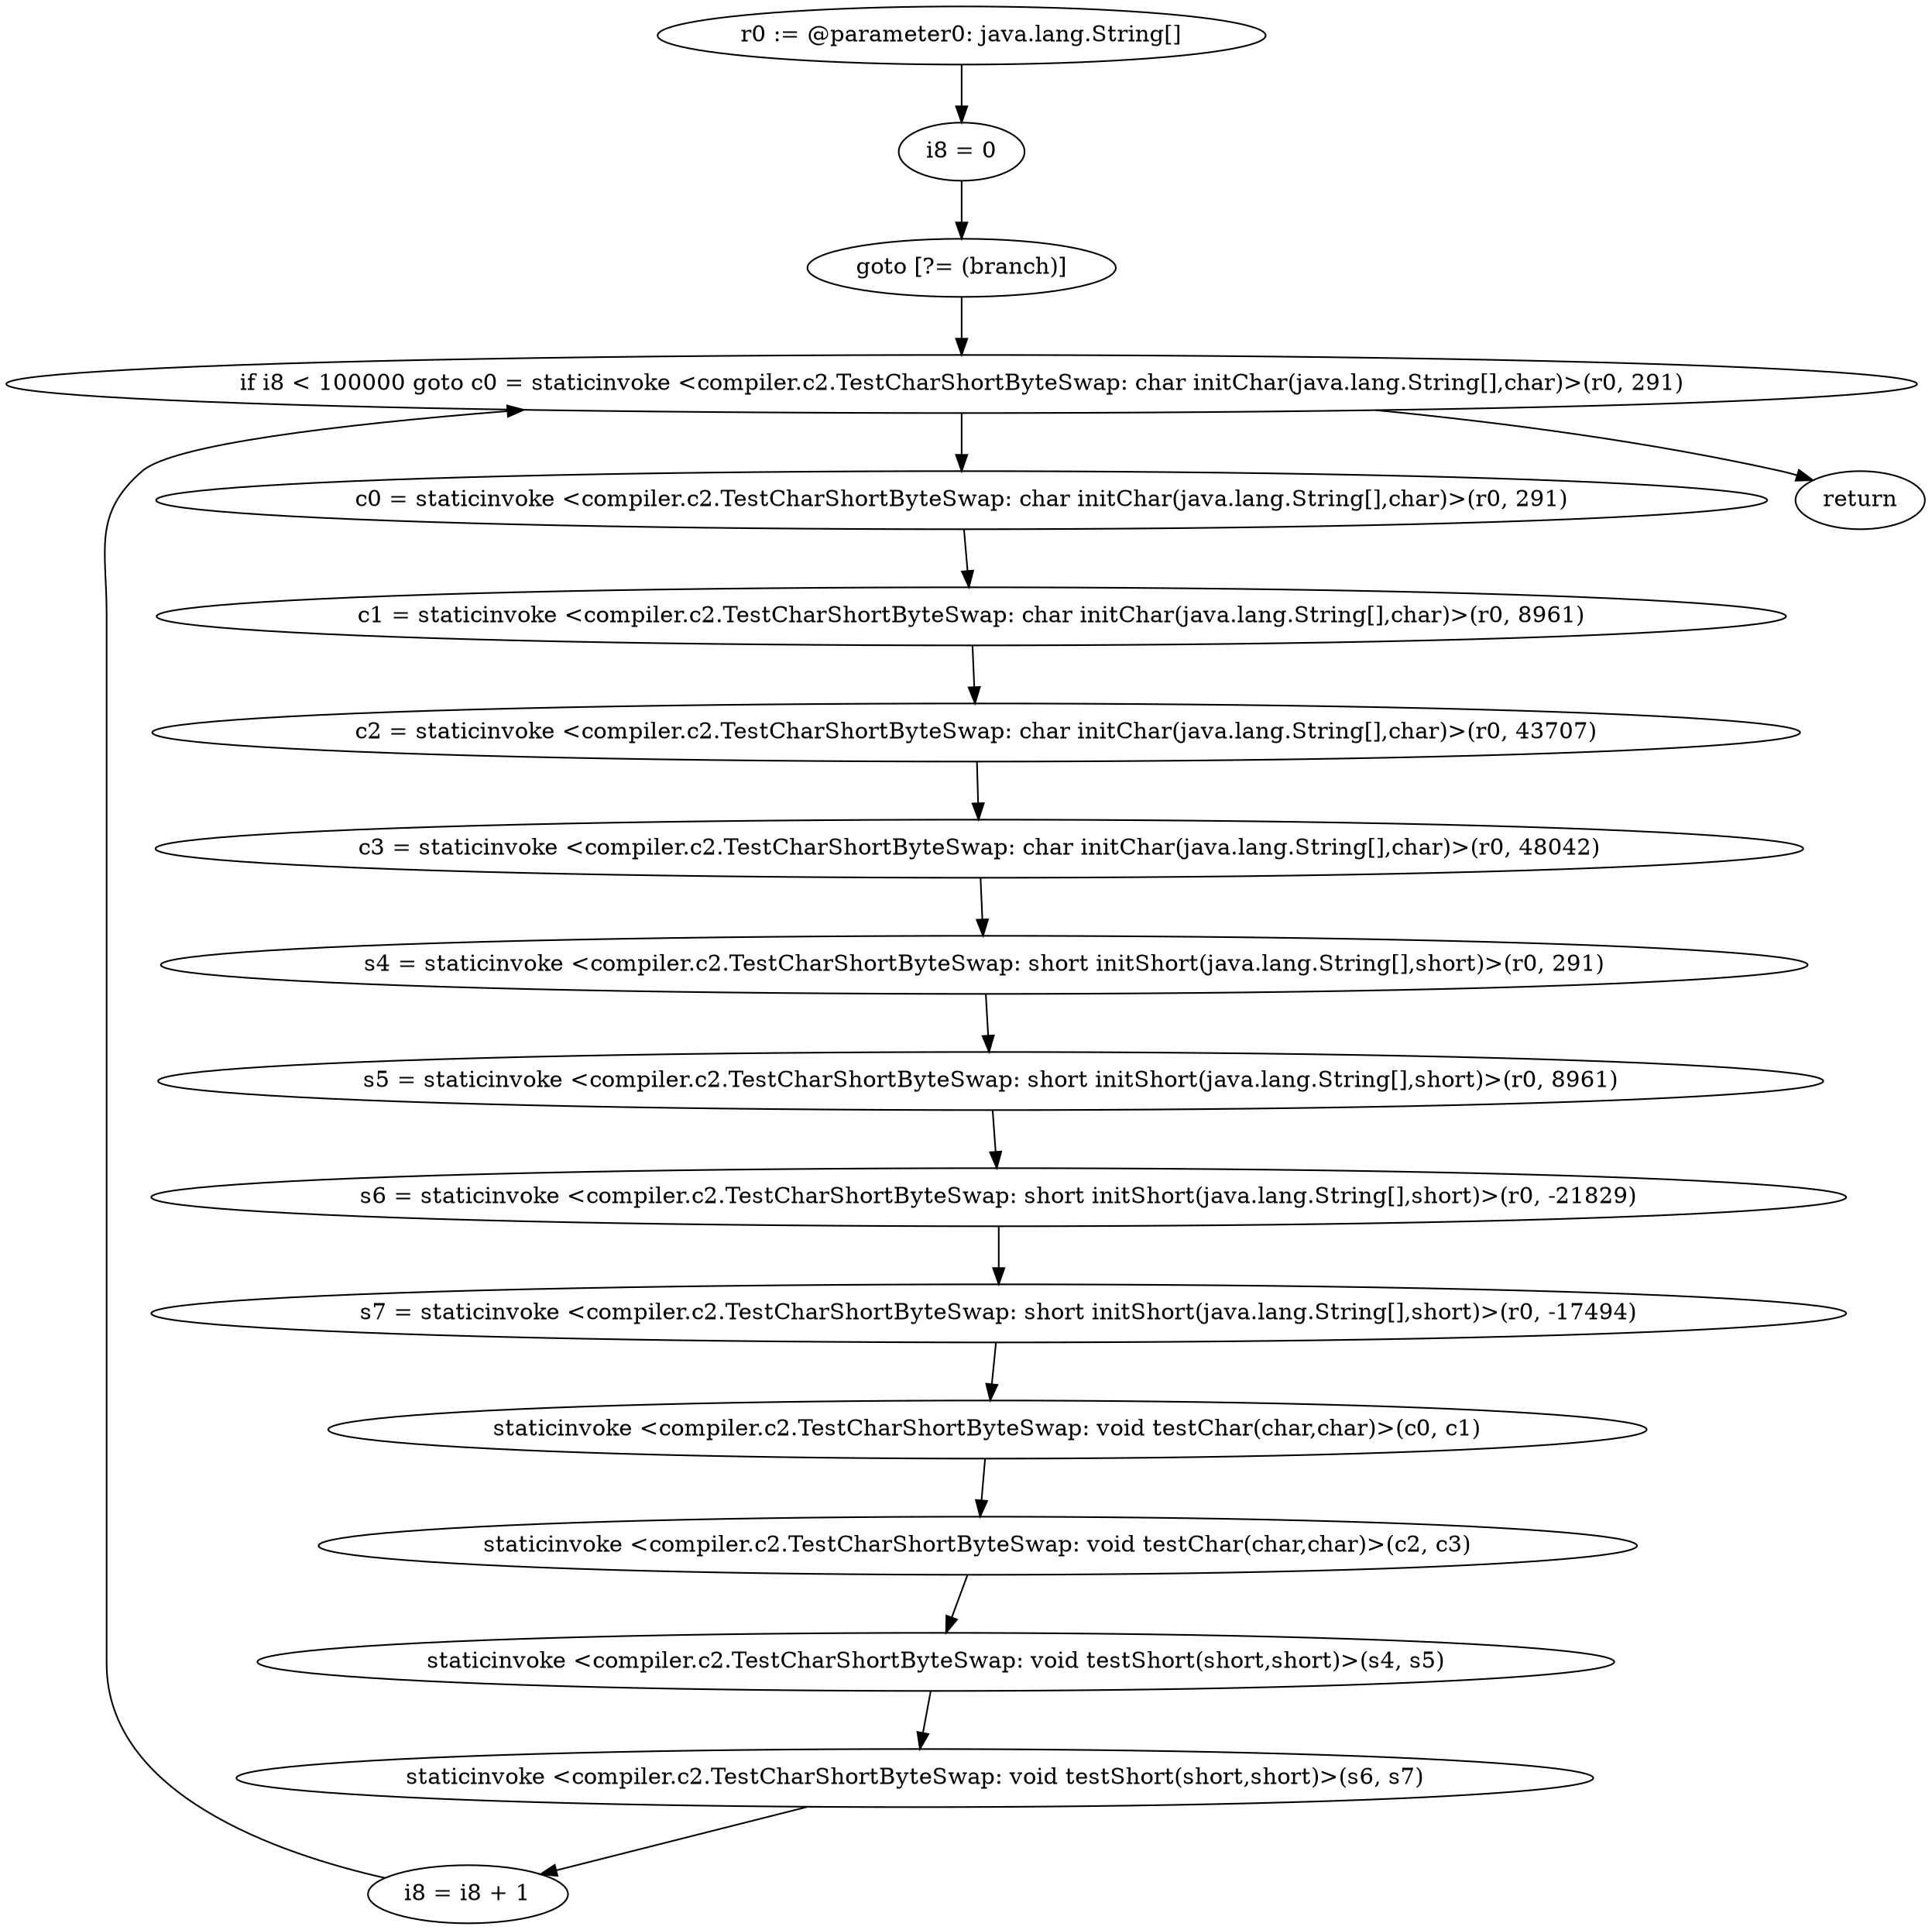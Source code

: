 digraph "unitGraph" {
    "r0 := @parameter0: java.lang.String[]"
    "i8 = 0"
    "goto [?= (branch)]"
    "c0 = staticinvoke <compiler.c2.TestCharShortByteSwap: char initChar(java.lang.String[],char)>(r0, 291)"
    "c1 = staticinvoke <compiler.c2.TestCharShortByteSwap: char initChar(java.lang.String[],char)>(r0, 8961)"
    "c2 = staticinvoke <compiler.c2.TestCharShortByteSwap: char initChar(java.lang.String[],char)>(r0, 43707)"
    "c3 = staticinvoke <compiler.c2.TestCharShortByteSwap: char initChar(java.lang.String[],char)>(r0, 48042)"
    "s4 = staticinvoke <compiler.c2.TestCharShortByteSwap: short initShort(java.lang.String[],short)>(r0, 291)"
    "s5 = staticinvoke <compiler.c2.TestCharShortByteSwap: short initShort(java.lang.String[],short)>(r0, 8961)"
    "s6 = staticinvoke <compiler.c2.TestCharShortByteSwap: short initShort(java.lang.String[],short)>(r0, -21829)"
    "s7 = staticinvoke <compiler.c2.TestCharShortByteSwap: short initShort(java.lang.String[],short)>(r0, -17494)"
    "staticinvoke <compiler.c2.TestCharShortByteSwap: void testChar(char,char)>(c0, c1)"
    "staticinvoke <compiler.c2.TestCharShortByteSwap: void testChar(char,char)>(c2, c3)"
    "staticinvoke <compiler.c2.TestCharShortByteSwap: void testShort(short,short)>(s4, s5)"
    "staticinvoke <compiler.c2.TestCharShortByteSwap: void testShort(short,short)>(s6, s7)"
    "i8 = i8 + 1"
    "if i8 < 100000 goto c0 = staticinvoke <compiler.c2.TestCharShortByteSwap: char initChar(java.lang.String[],char)>(r0, 291)"
    "return"
    "r0 := @parameter0: java.lang.String[]"->"i8 = 0";
    "i8 = 0"->"goto [?= (branch)]";
    "goto [?= (branch)]"->"if i8 < 100000 goto c0 = staticinvoke <compiler.c2.TestCharShortByteSwap: char initChar(java.lang.String[],char)>(r0, 291)";
    "c0 = staticinvoke <compiler.c2.TestCharShortByteSwap: char initChar(java.lang.String[],char)>(r0, 291)"->"c1 = staticinvoke <compiler.c2.TestCharShortByteSwap: char initChar(java.lang.String[],char)>(r0, 8961)";
    "c1 = staticinvoke <compiler.c2.TestCharShortByteSwap: char initChar(java.lang.String[],char)>(r0, 8961)"->"c2 = staticinvoke <compiler.c2.TestCharShortByteSwap: char initChar(java.lang.String[],char)>(r0, 43707)";
    "c2 = staticinvoke <compiler.c2.TestCharShortByteSwap: char initChar(java.lang.String[],char)>(r0, 43707)"->"c3 = staticinvoke <compiler.c2.TestCharShortByteSwap: char initChar(java.lang.String[],char)>(r0, 48042)";
    "c3 = staticinvoke <compiler.c2.TestCharShortByteSwap: char initChar(java.lang.String[],char)>(r0, 48042)"->"s4 = staticinvoke <compiler.c2.TestCharShortByteSwap: short initShort(java.lang.String[],short)>(r0, 291)";
    "s4 = staticinvoke <compiler.c2.TestCharShortByteSwap: short initShort(java.lang.String[],short)>(r0, 291)"->"s5 = staticinvoke <compiler.c2.TestCharShortByteSwap: short initShort(java.lang.String[],short)>(r0, 8961)";
    "s5 = staticinvoke <compiler.c2.TestCharShortByteSwap: short initShort(java.lang.String[],short)>(r0, 8961)"->"s6 = staticinvoke <compiler.c2.TestCharShortByteSwap: short initShort(java.lang.String[],short)>(r0, -21829)";
    "s6 = staticinvoke <compiler.c2.TestCharShortByteSwap: short initShort(java.lang.String[],short)>(r0, -21829)"->"s7 = staticinvoke <compiler.c2.TestCharShortByteSwap: short initShort(java.lang.String[],short)>(r0, -17494)";
    "s7 = staticinvoke <compiler.c2.TestCharShortByteSwap: short initShort(java.lang.String[],short)>(r0, -17494)"->"staticinvoke <compiler.c2.TestCharShortByteSwap: void testChar(char,char)>(c0, c1)";
    "staticinvoke <compiler.c2.TestCharShortByteSwap: void testChar(char,char)>(c0, c1)"->"staticinvoke <compiler.c2.TestCharShortByteSwap: void testChar(char,char)>(c2, c3)";
    "staticinvoke <compiler.c2.TestCharShortByteSwap: void testChar(char,char)>(c2, c3)"->"staticinvoke <compiler.c2.TestCharShortByteSwap: void testShort(short,short)>(s4, s5)";
    "staticinvoke <compiler.c2.TestCharShortByteSwap: void testShort(short,short)>(s4, s5)"->"staticinvoke <compiler.c2.TestCharShortByteSwap: void testShort(short,short)>(s6, s7)";
    "staticinvoke <compiler.c2.TestCharShortByteSwap: void testShort(short,short)>(s6, s7)"->"i8 = i8 + 1";
    "i8 = i8 + 1"->"if i8 < 100000 goto c0 = staticinvoke <compiler.c2.TestCharShortByteSwap: char initChar(java.lang.String[],char)>(r0, 291)";
    "if i8 < 100000 goto c0 = staticinvoke <compiler.c2.TestCharShortByteSwap: char initChar(java.lang.String[],char)>(r0, 291)"->"return";
    "if i8 < 100000 goto c0 = staticinvoke <compiler.c2.TestCharShortByteSwap: char initChar(java.lang.String[],char)>(r0, 291)"->"c0 = staticinvoke <compiler.c2.TestCharShortByteSwap: char initChar(java.lang.String[],char)>(r0, 291)";
}
